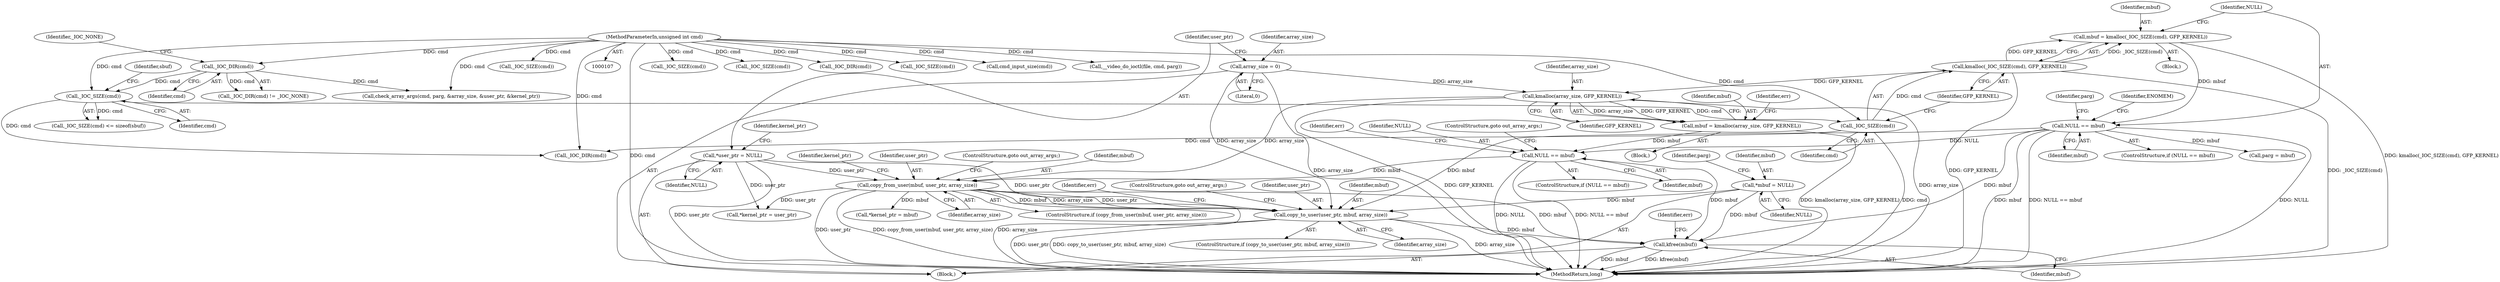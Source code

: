 digraph "1_linux_fc0a80798576f80ca10b3f6c9c7097f12fd1d64e@API" {
"1000328" [label="(Call,kfree(mbuf))"];
"1000294" [label="(Call,copy_to_user(user_ptr, mbuf, array_size))"];
"1000262" [label="(Call,copy_from_user(mbuf, user_ptr, array_size))"];
"1000253" [label="(Call,NULL == mbuf)"];
"1000166" [label="(Call,NULL == mbuf)"];
"1000159" [label="(Call,mbuf = kmalloc(_IOC_SIZE(cmd), GFP_KERNEL))"];
"1000161" [label="(Call,kmalloc(_IOC_SIZE(cmd), GFP_KERNEL))"];
"1000162" [label="(Call,_IOC_SIZE(cmd))"];
"1000149" [label="(Call,_IOC_SIZE(cmd))"];
"1000143" [label="(Call,_IOC_DIR(cmd))"];
"1000109" [label="(MethodParameterIn,unsigned int cmd)"];
"1000243" [label="(Call,mbuf = kmalloc(array_size, GFP_KERNEL))"];
"1000245" [label="(Call,kmalloc(array_size, GFP_KERNEL))"];
"1000130" [label="(Call,array_size = 0)"];
"1000134" [label="(Call,*user_ptr = NULL)"];
"1000114" [label="(Call,*mbuf = NULL)"];
"1000160" [label="(Identifier,mbuf)"];
"1000223" [label="(Call,check_array_args(cmd, parg, &array_size, &user_ptr, &kernel_ptr))"];
"1000211" [label="(Call,_IOC_SIZE(cmd))"];
"1000294" [label="(Call,copy_to_user(user_ptr, mbuf, array_size))"];
"1000148" [label="(Call,_IOC_SIZE(cmd) <= sizeof(sbuf))"];
"1000172" [label="(Call,parg = mbuf)"];
"1000158" [label="(Block,)"];
"1000329" [label="(Identifier,mbuf)"];
"1000296" [label="(Identifier,mbuf)"];
"1000114" [label="(Call,*mbuf = NULL)"];
"1000255" [label="(Identifier,mbuf)"];
"1000145" [label="(Identifier,_IOC_NONE)"];
"1000201" [label="(Call,_IOC_SIZE(cmd))"];
"1000132" [label="(Literal,0)"];
"1000130" [label="(Call,array_size = 0)"];
"1000299" [label="(Identifier,err)"];
"1000168" [label="(Identifier,mbuf)"];
"1000164" [label="(Identifier,GFP_KERNEL)"];
"1000265" [label="(Identifier,array_size)"];
"1000245" [label="(Call,kmalloc(array_size, GFP_KERNEL))"];
"1000162" [label="(Call,_IOC_SIZE(cmd))"];
"1000171" [label="(Identifier,ENOMEM)"];
"1000266" [label="(ControlStructure,goto out_array_args;)"];
"1000310" [label="(Call,_IOC_DIR(cmd))"];
"1000242" [label="(Block,)"];
"1000219" [label="(Call,_IOC_SIZE(cmd))"];
"1000116" [label="(Identifier,NULL)"];
"1000131" [label="(Identifier,array_size)"];
"1000161" [label="(Call,kmalloc(_IOC_SIZE(cmd), GFP_KERNEL))"];
"1000263" [label="(Identifier,mbuf)"];
"1000135" [label="(Identifier,user_ptr)"];
"1000150" [label="(Identifier,cmd)"];
"1000111" [label="(Block,)"];
"1000261" [label="(ControlStructure,if (copy_from_user(mbuf, user_ptr, array_size)))"];
"1000119" [label="(Identifier,parg)"];
"1000253" [label="(Call,NULL == mbuf)"];
"1000269" [label="(Identifier,kernel_ptr)"];
"1000188" [label="(Call,cmd_input_size(cmd))"];
"1000181" [label="(Call,_IOC_DIR(cmd))"];
"1000273" [label="(Call,__video_do_ioctl(file, cmd, parg))"];
"1000136" [label="(Identifier,NULL)"];
"1000249" [label="(Identifier,err)"];
"1000149" [label="(Call,_IOC_SIZE(cmd))"];
"1000144" [label="(Identifier,cmd)"];
"1000262" [label="(Call,copy_from_user(mbuf, user_ptr, array_size))"];
"1000264" [label="(Identifier,user_ptr)"];
"1000256" [label="(ControlStructure,goto out_array_args;)"];
"1000267" [label="(Call,*kernel_ptr = mbuf)"];
"1000159" [label="(Call,mbuf = kmalloc(_IOC_SIZE(cmd), GFP_KERNEL))"];
"1000142" [label="(Call,_IOC_DIR(cmd) != _IOC_NONE)"];
"1000163" [label="(Identifier,cmd)"];
"1000109" [label="(MethodParameterIn,unsigned int cmd)"];
"1000252" [label="(ControlStructure,if (NULL == mbuf))"];
"1000244" [label="(Identifier,mbuf)"];
"1000139" [label="(Identifier,kernel_ptr)"];
"1000115" [label="(Identifier,mbuf)"];
"1000320" [label="(Call,_IOC_SIZE(cmd))"];
"1000166" [label="(Call,NULL == mbuf)"];
"1000302" [label="(ControlStructure,goto out_array_args;)"];
"1000152" [label="(Identifier,sbuf)"];
"1000297" [label="(Identifier,array_size)"];
"1000243" [label="(Call,mbuf = kmalloc(array_size, GFP_KERNEL))"];
"1000246" [label="(Identifier,array_size)"];
"1000254" [label="(Identifier,NULL)"];
"1000328" [label="(Call,kfree(mbuf))"];
"1000165" [label="(ControlStructure,if (NULL == mbuf))"];
"1000143" [label="(Call,_IOC_DIR(cmd))"];
"1000331" [label="(Identifier,err)"];
"1000293" [label="(ControlStructure,if (copy_to_user(user_ptr, mbuf, array_size)))"];
"1000295" [label="(Identifier,user_ptr)"];
"1000173" [label="(Identifier,parg)"];
"1000167" [label="(Identifier,NULL)"];
"1000332" [label="(MethodReturn,long)"];
"1000247" [label="(Identifier,GFP_KERNEL)"];
"1000258" [label="(Identifier,err)"];
"1000134" [label="(Call,*user_ptr = NULL)"];
"1000289" [label="(Call,*kernel_ptr = user_ptr)"];
"1000328" -> "1000111"  [label="AST: "];
"1000328" -> "1000329"  [label="CFG: "];
"1000329" -> "1000328"  [label="AST: "];
"1000331" -> "1000328"  [label="CFG: "];
"1000328" -> "1000332"  [label="DDG: kfree(mbuf)"];
"1000328" -> "1000332"  [label="DDG: mbuf"];
"1000294" -> "1000328"  [label="DDG: mbuf"];
"1000253" -> "1000328"  [label="DDG: mbuf"];
"1000114" -> "1000328"  [label="DDG: mbuf"];
"1000262" -> "1000328"  [label="DDG: mbuf"];
"1000166" -> "1000328"  [label="DDG: mbuf"];
"1000294" -> "1000293"  [label="AST: "];
"1000294" -> "1000297"  [label="CFG: "];
"1000295" -> "1000294"  [label="AST: "];
"1000296" -> "1000294"  [label="AST: "];
"1000297" -> "1000294"  [label="AST: "];
"1000299" -> "1000294"  [label="CFG: "];
"1000302" -> "1000294"  [label="CFG: "];
"1000294" -> "1000332"  [label="DDG: copy_to_user(user_ptr, mbuf, array_size)"];
"1000294" -> "1000332"  [label="DDG: array_size"];
"1000294" -> "1000332"  [label="DDG: user_ptr"];
"1000262" -> "1000294"  [label="DDG: user_ptr"];
"1000262" -> "1000294"  [label="DDG: mbuf"];
"1000262" -> "1000294"  [label="DDG: array_size"];
"1000134" -> "1000294"  [label="DDG: user_ptr"];
"1000114" -> "1000294"  [label="DDG: mbuf"];
"1000166" -> "1000294"  [label="DDG: mbuf"];
"1000130" -> "1000294"  [label="DDG: array_size"];
"1000262" -> "1000261"  [label="AST: "];
"1000262" -> "1000265"  [label="CFG: "];
"1000263" -> "1000262"  [label="AST: "];
"1000264" -> "1000262"  [label="AST: "];
"1000265" -> "1000262"  [label="AST: "];
"1000266" -> "1000262"  [label="CFG: "];
"1000269" -> "1000262"  [label="CFG: "];
"1000262" -> "1000332"  [label="DDG: array_size"];
"1000262" -> "1000332"  [label="DDG: user_ptr"];
"1000262" -> "1000332"  [label="DDG: copy_from_user(mbuf, user_ptr, array_size)"];
"1000253" -> "1000262"  [label="DDG: mbuf"];
"1000134" -> "1000262"  [label="DDG: user_ptr"];
"1000245" -> "1000262"  [label="DDG: array_size"];
"1000262" -> "1000267"  [label="DDG: mbuf"];
"1000262" -> "1000289"  [label="DDG: user_ptr"];
"1000253" -> "1000252"  [label="AST: "];
"1000253" -> "1000255"  [label="CFG: "];
"1000254" -> "1000253"  [label="AST: "];
"1000255" -> "1000253"  [label="AST: "];
"1000256" -> "1000253"  [label="CFG: "];
"1000258" -> "1000253"  [label="CFG: "];
"1000253" -> "1000332"  [label="DDG: NULL == mbuf"];
"1000253" -> "1000332"  [label="DDG: NULL"];
"1000166" -> "1000253"  [label="DDG: NULL"];
"1000243" -> "1000253"  [label="DDG: mbuf"];
"1000166" -> "1000165"  [label="AST: "];
"1000166" -> "1000168"  [label="CFG: "];
"1000167" -> "1000166"  [label="AST: "];
"1000168" -> "1000166"  [label="AST: "];
"1000171" -> "1000166"  [label="CFG: "];
"1000173" -> "1000166"  [label="CFG: "];
"1000166" -> "1000332"  [label="DDG: mbuf"];
"1000166" -> "1000332"  [label="DDG: NULL == mbuf"];
"1000166" -> "1000332"  [label="DDG: NULL"];
"1000159" -> "1000166"  [label="DDG: mbuf"];
"1000166" -> "1000172"  [label="DDG: mbuf"];
"1000159" -> "1000158"  [label="AST: "];
"1000159" -> "1000161"  [label="CFG: "];
"1000160" -> "1000159"  [label="AST: "];
"1000161" -> "1000159"  [label="AST: "];
"1000167" -> "1000159"  [label="CFG: "];
"1000159" -> "1000332"  [label="DDG: kmalloc(_IOC_SIZE(cmd), GFP_KERNEL)"];
"1000161" -> "1000159"  [label="DDG: _IOC_SIZE(cmd)"];
"1000161" -> "1000159"  [label="DDG: GFP_KERNEL"];
"1000161" -> "1000164"  [label="CFG: "];
"1000162" -> "1000161"  [label="AST: "];
"1000164" -> "1000161"  [label="AST: "];
"1000161" -> "1000332"  [label="DDG: GFP_KERNEL"];
"1000161" -> "1000332"  [label="DDG: _IOC_SIZE(cmd)"];
"1000162" -> "1000161"  [label="DDG: cmd"];
"1000161" -> "1000245"  [label="DDG: GFP_KERNEL"];
"1000162" -> "1000163"  [label="CFG: "];
"1000163" -> "1000162"  [label="AST: "];
"1000164" -> "1000162"  [label="CFG: "];
"1000162" -> "1000332"  [label="DDG: cmd"];
"1000149" -> "1000162"  [label="DDG: cmd"];
"1000109" -> "1000162"  [label="DDG: cmd"];
"1000162" -> "1000181"  [label="DDG: cmd"];
"1000149" -> "1000148"  [label="AST: "];
"1000149" -> "1000150"  [label="CFG: "];
"1000150" -> "1000149"  [label="AST: "];
"1000152" -> "1000149"  [label="CFG: "];
"1000149" -> "1000148"  [label="DDG: cmd"];
"1000143" -> "1000149"  [label="DDG: cmd"];
"1000109" -> "1000149"  [label="DDG: cmd"];
"1000149" -> "1000181"  [label="DDG: cmd"];
"1000143" -> "1000142"  [label="AST: "];
"1000143" -> "1000144"  [label="CFG: "];
"1000144" -> "1000143"  [label="AST: "];
"1000145" -> "1000143"  [label="CFG: "];
"1000143" -> "1000142"  [label="DDG: cmd"];
"1000109" -> "1000143"  [label="DDG: cmd"];
"1000143" -> "1000223"  [label="DDG: cmd"];
"1000109" -> "1000107"  [label="AST: "];
"1000109" -> "1000332"  [label="DDG: cmd"];
"1000109" -> "1000181"  [label="DDG: cmd"];
"1000109" -> "1000188"  [label="DDG: cmd"];
"1000109" -> "1000201"  [label="DDG: cmd"];
"1000109" -> "1000211"  [label="DDG: cmd"];
"1000109" -> "1000219"  [label="DDG: cmd"];
"1000109" -> "1000223"  [label="DDG: cmd"];
"1000109" -> "1000273"  [label="DDG: cmd"];
"1000109" -> "1000310"  [label="DDG: cmd"];
"1000109" -> "1000320"  [label="DDG: cmd"];
"1000243" -> "1000242"  [label="AST: "];
"1000243" -> "1000245"  [label="CFG: "];
"1000244" -> "1000243"  [label="AST: "];
"1000245" -> "1000243"  [label="AST: "];
"1000249" -> "1000243"  [label="CFG: "];
"1000243" -> "1000332"  [label="DDG: kmalloc(array_size, GFP_KERNEL)"];
"1000245" -> "1000243"  [label="DDG: array_size"];
"1000245" -> "1000243"  [label="DDG: GFP_KERNEL"];
"1000245" -> "1000247"  [label="CFG: "];
"1000246" -> "1000245"  [label="AST: "];
"1000247" -> "1000245"  [label="AST: "];
"1000245" -> "1000332"  [label="DDG: array_size"];
"1000245" -> "1000332"  [label="DDG: GFP_KERNEL"];
"1000130" -> "1000245"  [label="DDG: array_size"];
"1000130" -> "1000111"  [label="AST: "];
"1000130" -> "1000132"  [label="CFG: "];
"1000131" -> "1000130"  [label="AST: "];
"1000132" -> "1000130"  [label="AST: "];
"1000135" -> "1000130"  [label="CFG: "];
"1000130" -> "1000332"  [label="DDG: array_size"];
"1000134" -> "1000111"  [label="AST: "];
"1000134" -> "1000136"  [label="CFG: "];
"1000135" -> "1000134"  [label="AST: "];
"1000136" -> "1000134"  [label="AST: "];
"1000139" -> "1000134"  [label="CFG: "];
"1000134" -> "1000332"  [label="DDG: user_ptr"];
"1000134" -> "1000289"  [label="DDG: user_ptr"];
"1000114" -> "1000111"  [label="AST: "];
"1000114" -> "1000116"  [label="CFG: "];
"1000115" -> "1000114"  [label="AST: "];
"1000116" -> "1000114"  [label="AST: "];
"1000119" -> "1000114"  [label="CFG: "];
}
